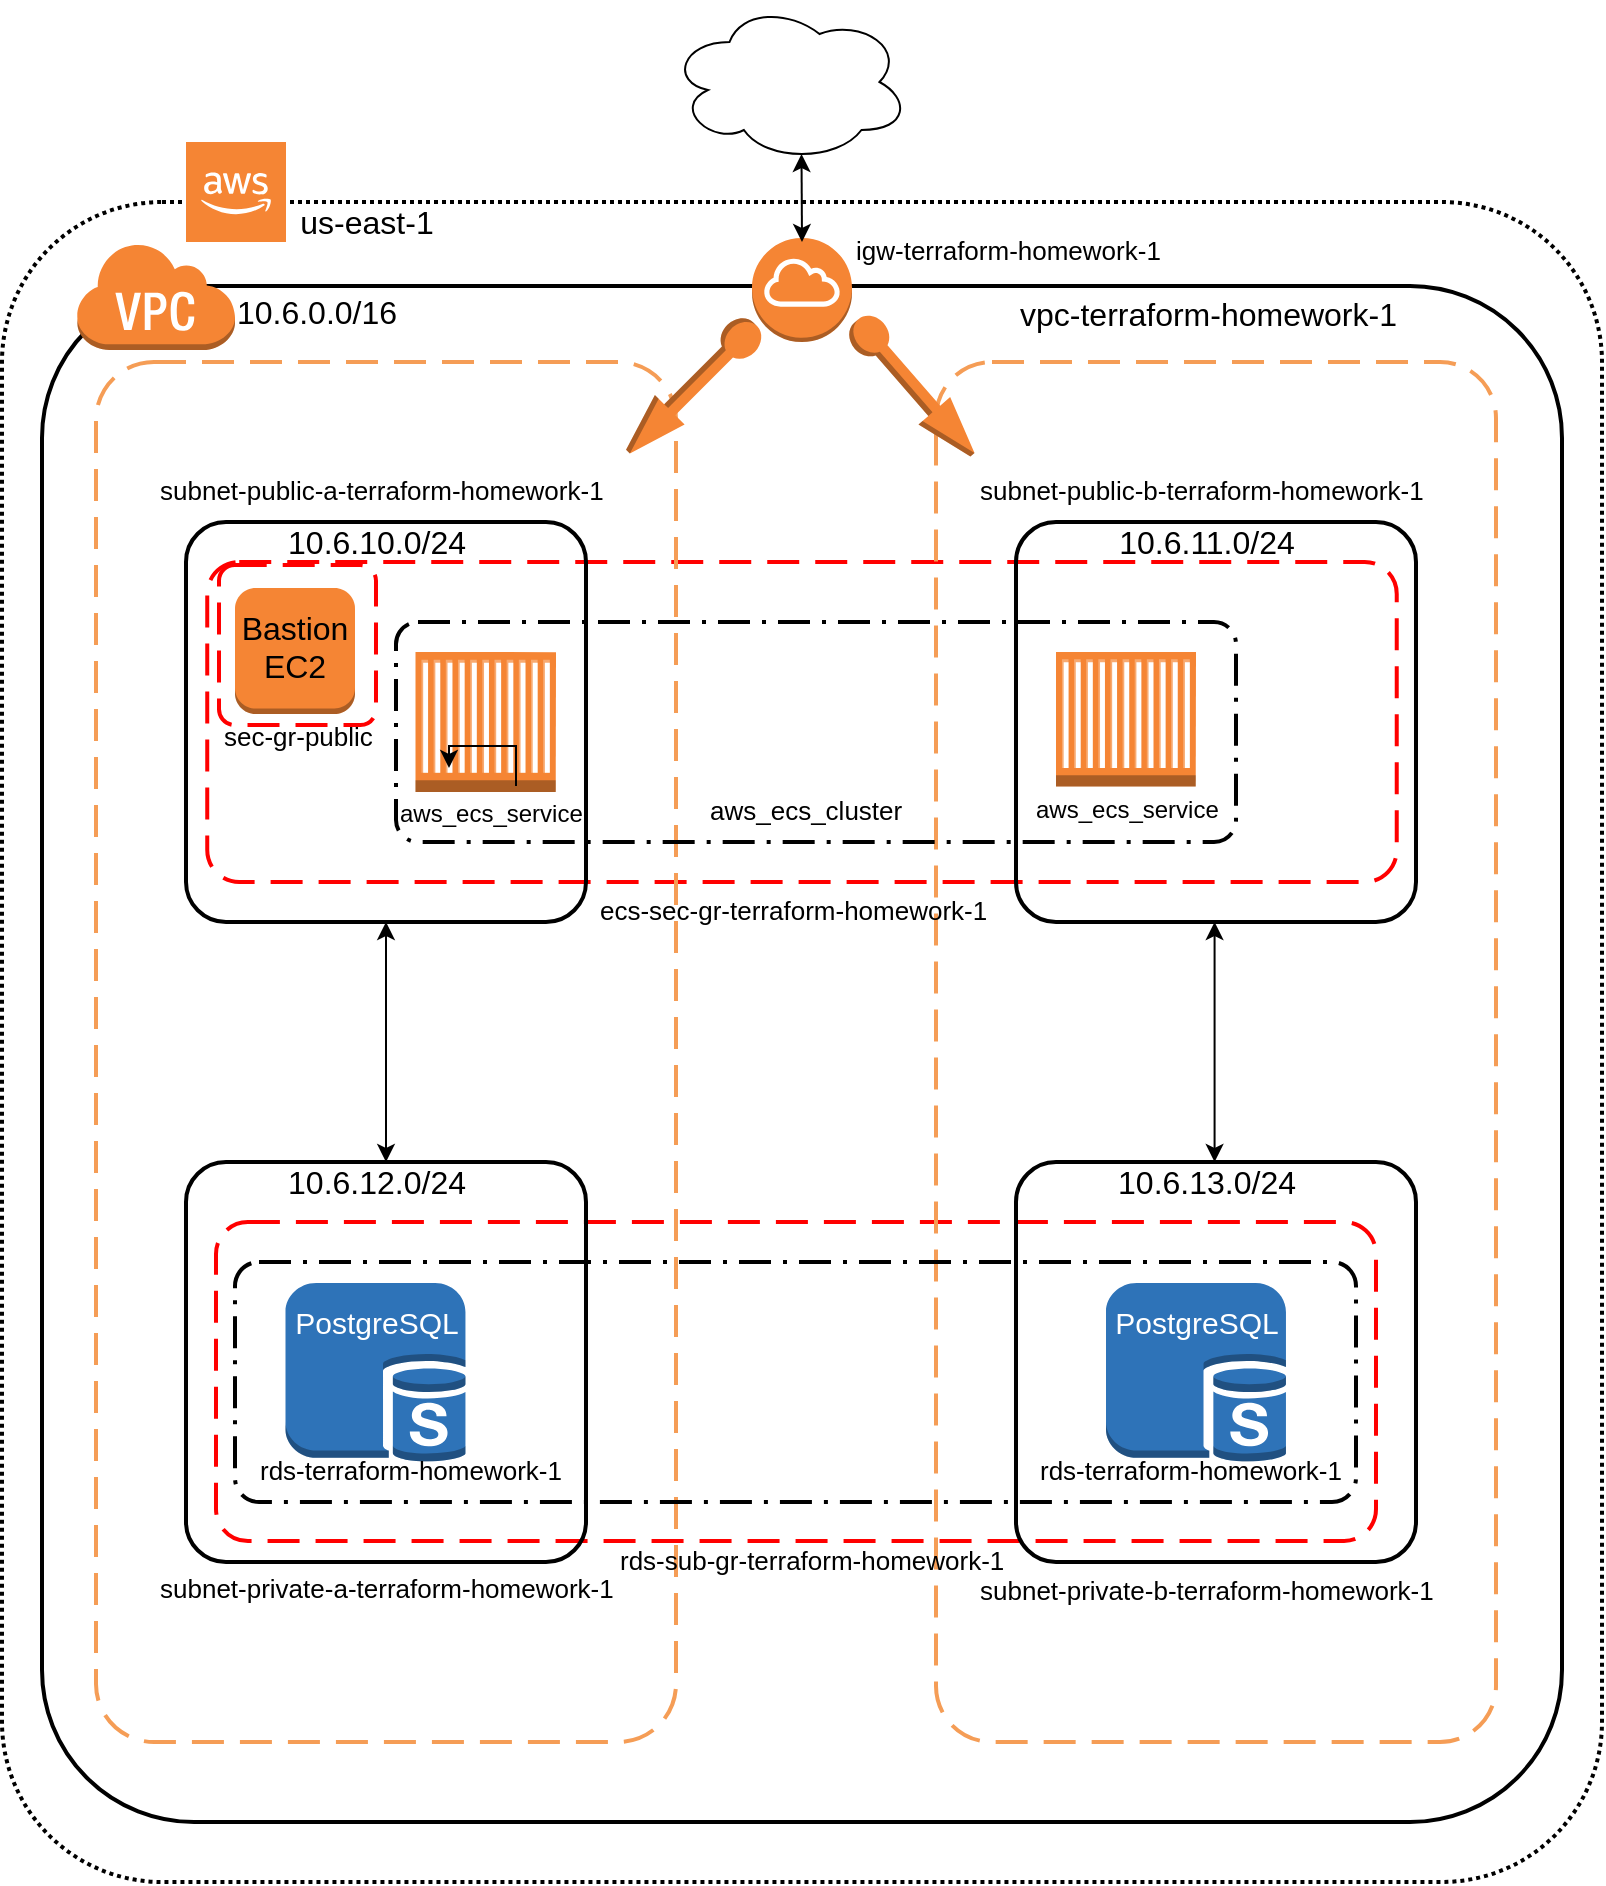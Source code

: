 <mxfile version="15.5.2" type="github">
  <diagram id="C6Y98c8YEAc-3bW6HiJc" name="Page-1">
    <mxGraphModel dx="1017" dy="1984" grid="1" gridSize="10" guides="1" tooltips="1" connect="1" arrows="1" fold="1" page="1" pageScale="1" pageWidth="827" pageHeight="1169" math="0" shadow="0">
      <root>
        <mxCell id="0" />
        <mxCell id="1" parent="0" />
        <mxCell id="kyXJp2_cIQoAJYYYC7C--54" value="" style="rounded=1;arcSize=10;dashed=1;strokeColor=#ff0000;fillColor=none;gradientColor=none;dashPattern=8 4;strokeWidth=2;fontSize=13;fontColor=#000000;" parent="1" vertex="1">
          <mxGeometry x="115.62" y="230" width="594.75" height="160" as="geometry" />
        </mxCell>
        <mxCell id="kyXJp2_cIQoAJYYYC7C--9" value="PostgreSQL" style="rounded=1;arcSize=10;dashed=0;fillColor=none;gradientColor=none;strokeWidth=2;fontColor=#FFFFFF;" parent="1" vertex="1">
          <mxGeometry x="33" y="92" width="760" height="768" as="geometry" />
        </mxCell>
        <mxCell id="kyXJp2_cIQoAJYYYC7C--21" value="" style="rounded=1;arcSize=10;dashed=1;fillColor=none;gradientColor=none;dashPattern=1 1;strokeWidth=2;" parent="1" vertex="1">
          <mxGeometry x="13" y="50" width="800" height="840" as="geometry" />
        </mxCell>
        <mxCell id="kyXJp2_cIQoAJYYYC7C--6" value="" style="rounded=1;arcSize=10;dashed=1;strokeColor=#F59D56;fillColor=none;gradientColor=none;dashPattern=8 4;strokeWidth=2;" parent="1" vertex="1">
          <mxGeometry x="60" y="130" width="290" height="690" as="geometry" />
        </mxCell>
        <mxCell id="kyXJp2_cIQoAJYYYC7C--14" value="" style="rounded=1;arcSize=10;dashed=0;fillColor=none;gradientColor=none;strokeWidth=2;" parent="1" vertex="1">
          <mxGeometry x="105" y="210" width="200" height="200" as="geometry" />
        </mxCell>
        <mxCell id="kyXJp2_cIQoAJYYYC7C--35" value="" style="outlineConnect=0;dashed=0;verticalLabelPosition=bottom;verticalAlign=top;align=center;html=1;shape=mxgraph.aws3.instance;fillColor=#F58534;gradientColor=none;fontSize=15;fontColor=#FFFFFF;" parent="1" vertex="1">
          <mxGeometry x="129.5" y="243" width="60" height="63" as="geometry" />
        </mxCell>
        <mxCell id="kyXJp2_cIQoAJYYYC7C--58" value="" style="rounded=1;arcSize=10;dashed=1;strokeColor=#ff0000;fillColor=none;gradientColor=none;dashPattern=8 4;strokeWidth=2;fontSize=13;fontColor=#000000;" parent="1" vertex="1">
          <mxGeometry x="121.5" y="231.5" width="78.5" height="80" as="geometry" />
        </mxCell>
        <mxCell id="kyXJp2_cIQoAJYYYC7C--38" value="&lt;div style=&quot;font-size: 16px&quot;&gt;Bastion&lt;/div&gt;&lt;div style=&quot;font-size: 16px&quot;&gt;EC2&lt;br&gt;&lt;/div&gt;&lt;div style=&quot;font-size: 16px&quot;&gt;&lt;br style=&quot;font-size: 16px&quot;&gt;&lt;/div&gt;" style="text;html=1;align=center;verticalAlign=middle;resizable=0;points=[];autosize=1;strokeColor=none;fillColor=none;fontSize=16;fontColor=#000000;" parent="1" vertex="1">
          <mxGeometry x="123.5" y="252" width="70" height="60" as="geometry" />
        </mxCell>
        <mxCell id="kyXJp2_cIQoAJYYYC7C--59" value="&lt;div&gt;&lt;span class=&quot;pl-s&quot;&gt;sec-gr-public&lt;/span&gt;&lt;/div&gt;" style="text;whiteSpace=wrap;html=1;fontSize=13;fontColor=#000000;" parent="1" vertex="1">
          <mxGeometry x="121.5" y="303" width="230" height="30" as="geometry" />
        </mxCell>
        <mxCell id="kyXJp2_cIQoAJYYYC7C--39" value="" style="rounded=1;arcSize=10;dashed=1;strokeColor=#ff0000;fillColor=none;gradientColor=none;dashPattern=8 4;strokeWidth=2;fontSize=16;fontColor=#000000;" parent="1" vertex="1">
          <mxGeometry x="120" y="560" width="580" height="159.5" as="geometry" />
        </mxCell>
        <mxCell id="kyXJp2_cIQoAJYYYC7C--33" value="" style="outlineConnect=0;dashed=0;verticalLabelPosition=bottom;verticalAlign=top;align=center;html=1;shape=mxgraph.aws3.sql_slave;fillColor=#2E73B8;gradientColor=none;" parent="1" vertex="1">
          <mxGeometry x="154.75" y="590.5" width="90" height="89.5" as="geometry" />
        </mxCell>
        <mxCell id="kyXJp2_cIQoAJYYYC7C--16" value="" style="rounded=1;arcSize=10;dashed=0;fillColor=none;gradientColor=none;strokeWidth=2;" parent="1" vertex="1">
          <mxGeometry x="520" y="530" width="200" height="200" as="geometry" />
        </mxCell>
        <mxCell id="kyXJp2_cIQoAJYYYC7C--7" value="" style="rounded=1;arcSize=10;dashed=1;strokeColor=#F59D56;fillColor=none;gradientColor=none;dashPattern=8 4;strokeWidth=2;" parent="1" vertex="1">
          <mxGeometry x="480" y="130" width="280" height="690" as="geometry" />
        </mxCell>
        <mxCell id="kyXJp2_cIQoAJYYYC7C--8" value="" style="outlineConnect=0;dashed=0;verticalLabelPosition=bottom;verticalAlign=top;align=center;html=1;shape=mxgraph.aws3.virtual_private_cloud;fillColor=#F58534;gradientColor=none;" parent="1" vertex="1">
          <mxGeometry x="50" y="70" width="79.5" height="54" as="geometry" />
        </mxCell>
        <mxCell id="kyXJp2_cIQoAJYYYC7C--17" value="" style="rounded=1;arcSize=10;dashed=0;fillColor=none;gradientColor=none;strokeWidth=2;" parent="1" vertex="1">
          <mxGeometry x="105" y="530" width="200" height="200" as="geometry" />
        </mxCell>
        <mxCell id="kyXJp2_cIQoAJYYYC7C--18" value="" style="rounded=1;arcSize=10;dashed=0;fillColor=none;gradientColor=none;strokeWidth=2;" parent="1" vertex="1">
          <mxGeometry x="520" y="210" width="200" height="200" as="geometry" />
        </mxCell>
        <mxCell id="kyXJp2_cIQoAJYYYC7C--20" value="" style="outlineConnect=0;dashed=0;verticalLabelPosition=bottom;verticalAlign=top;align=center;html=1;shape=mxgraph.aws3.sql_slave;fillColor=#2E73B8;gradientColor=none;" parent="1" vertex="1">
          <mxGeometry x="565" y="590.5" width="90" height="89.5" as="geometry" />
        </mxCell>
        <mxCell id="kyXJp2_cIQoAJYYYC7C--11" value="" style="outlineConnect=0;dashed=0;verticalLabelPosition=bottom;verticalAlign=top;align=center;html=1;shape=mxgraph.aws3.cloud_2;fillColor=#F58534;gradientColor=none;" parent="1" vertex="1">
          <mxGeometry x="105" y="20" width="50" height="50" as="geometry" />
        </mxCell>
        <mxCell id="kyXJp2_cIQoAJYYYC7C--22" value="us-east-1" style="text;html=1;align=center;verticalAlign=middle;resizable=0;points=[];autosize=1;strokeColor=none;fillColor=none;fontSize=16;" parent="1" vertex="1">
          <mxGeometry x="155" y="50" width="80" height="20" as="geometry" />
        </mxCell>
        <mxCell id="kyXJp2_cIQoAJYYYC7C--23" value="10.6.0.0/16" style="text;html=1;align=center;verticalAlign=middle;resizable=0;points=[];autosize=1;strokeColor=none;fillColor=none;fontSize=16;" parent="1" vertex="1">
          <mxGeometry x="119.75" y="95" width="100" height="20" as="geometry" />
        </mxCell>
        <mxCell id="kyXJp2_cIQoAJYYYC7C--28" value="" style="endArrow=classic;startArrow=classic;html=1;rounded=0;fontSize=16;exitX=0.5;exitY=0;exitDx=0;exitDy=0;entryX=0.5;entryY=1;entryDx=0;entryDy=0;" parent="1" source="kyXJp2_cIQoAJYYYC7C--17" target="kyXJp2_cIQoAJYYYC7C--14" edge="1">
          <mxGeometry width="50" height="50" relative="1" as="geometry">
            <mxPoint x="380" y="420" as="sourcePoint" />
            <mxPoint x="430" y="370" as="targetPoint" />
          </mxGeometry>
        </mxCell>
        <mxCell id="kyXJp2_cIQoAJYYYC7C--29" value="" style="endArrow=classic;startArrow=classic;html=1;rounded=0;fontSize=16;exitX=0.5;exitY=0;exitDx=0;exitDy=0;entryX=0.5;entryY=1;entryDx=0;entryDy=0;" parent="1" edge="1">
          <mxGeometry width="50" height="50" relative="1" as="geometry">
            <mxPoint x="619.29" y="530" as="sourcePoint" />
            <mxPoint x="619.29" y="410" as="targetPoint" />
          </mxGeometry>
        </mxCell>
        <mxCell id="kyXJp2_cIQoAJYYYC7C--31" value="PostgreSQL" style="text;html=1;align=center;verticalAlign=middle;resizable=0;points=[];autosize=1;strokeColor=none;fillColor=none;fontSize=15;fontColor=#FFFFFF;" parent="1" vertex="1">
          <mxGeometry x="560" y="600" width="100" height="20" as="geometry" />
        </mxCell>
        <mxCell id="kyXJp2_cIQoAJYYYC7C--32" value="PostgreSQL" style="text;html=1;align=center;verticalAlign=middle;resizable=0;points=[];autosize=1;strokeColor=none;fillColor=none;fontSize=15;fontColor=#FFFFFF;" parent="1" vertex="1">
          <mxGeometry x="149.75" y="600" width="100" height="20" as="geometry" />
        </mxCell>
        <mxCell id="kyXJp2_cIQoAJYYYC7C--34" value="" style="rounded=1;arcSize=10;dashed=1;fillColor=none;gradientColor=none;dashPattern=8 3 1 3;strokeWidth=2;fontSize=15;fontColor=#FFFFFF;" parent="1" vertex="1">
          <mxGeometry x="129.5" y="580" width="560.5" height="120" as="geometry" />
        </mxCell>
        <mxCell id="kyXJp2_cIQoAJYYYC7C--41" value="&lt;span class=&quot;pl-s&quot;&gt;vpc-terraform-homework-1&lt;/span&gt;" style="text;whiteSpace=wrap;html=1;fontSize=16;fontColor=#000000;" parent="1" vertex="1">
          <mxGeometry x="520" y="90" width="210" height="30" as="geometry" />
        </mxCell>
        <mxCell id="kyXJp2_cIQoAJYYYC7C--42" value="" style="outlineConnect=0;dashed=0;verticalLabelPosition=bottom;verticalAlign=top;align=center;html=1;shape=mxgraph.aws3.internet_gateway;fillColor=#F58534;gradientColor=none;fontSize=16;fontColor=#000000;" parent="1" vertex="1">
          <mxGeometry x="388" y="68" width="50" height="52" as="geometry" />
        </mxCell>
        <mxCell id="kyXJp2_cIQoAJYYYC7C--44" value="" style="ellipse;shape=cloud;whiteSpace=wrap;html=1;fontSize=16;fontColor=#000000;" parent="1" vertex="1">
          <mxGeometry x="346.75" y="-50" width="120" height="80" as="geometry" />
        </mxCell>
        <mxCell id="kyXJp2_cIQoAJYYYC7C--47" value="" style="endArrow=classic;startArrow=classic;html=1;rounded=0;fontSize=16;fontColor=#000000;entryX=0.55;entryY=0.95;entryDx=0;entryDy=0;entryPerimeter=0;" parent="1" target="kyXJp2_cIQoAJYYYC7C--44" edge="1">
          <mxGeometry width="50" height="50" relative="1" as="geometry">
            <mxPoint x="413" y="70" as="sourcePoint" />
            <mxPoint x="470" y="250" as="targetPoint" />
          </mxGeometry>
        </mxCell>
        <mxCell id="kyXJp2_cIQoAJYYYC7C--48" value="&lt;span class=&quot;pl-s&quot; style=&quot;font-size: 13px;&quot;&gt;igw-terraform-homework-1&lt;/span&gt;" style="text;whiteSpace=wrap;html=1;fontSize=13;fontColor=#000000;" parent="1" vertex="1">
          <mxGeometry x="438" y="60" width="210" height="30" as="geometry" />
        </mxCell>
        <mxCell id="kyXJp2_cIQoAJYYYC7C--49" value="&lt;span class=&quot;pl-s&quot;&gt;&lt;span class=&quot;pl-pds&quot;&gt;&lt;/span&gt;subnet-public-a-terraform-homework-1&lt;/span&gt;" style="text;whiteSpace=wrap;html=1;fontSize=13;fontColor=#000000;rotation=0;" parent="1" vertex="1">
          <mxGeometry x="90" y="180" width="250" height="30" as="geometry" />
        </mxCell>
        <mxCell id="kyXJp2_cIQoAJYYYC7C--50" value="&lt;span class=&quot;pl-s&quot;&gt;&lt;span class=&quot;pl-pds&quot;&gt;&lt;/span&gt;subnet-public-b-terraform-homework-1&lt;/span&gt;" style="text;whiteSpace=wrap;html=1;fontSize=13;fontColor=#000000;" parent="1" vertex="1">
          <mxGeometry x="500" y="180" width="250" height="30" as="geometry" />
        </mxCell>
        <mxCell id="kyXJp2_cIQoAJYYYC7C--51" value="&#xa;&lt;span class=&quot;pl-s&quot;&gt;&lt;span class=&quot;pl-pds&quot;&gt;&lt;/span&gt;subnet-private-a-terraform-homework-1&lt;/span&gt;&#xa;&#xa;" style="text;whiteSpace=wrap;html=1;fontSize=13;fontColor=#000000;" parent="1" vertex="1">
          <mxGeometry x="90" y="713" width="250" height="30" as="geometry" />
        </mxCell>
        <mxCell id="kyXJp2_cIQoAJYYYC7C--52" value="&lt;span class=&quot;pl-s&quot;&gt;&lt;span class=&quot;pl-pds&quot;&gt;&lt;/span&gt;subnet-private-b-terraform-homework-1&lt;/span&gt;" style="text;whiteSpace=wrap;html=1;fontSize=13;fontColor=#000000;" parent="1" vertex="1">
          <mxGeometry x="500" y="730" width="250" height="30" as="geometry" />
        </mxCell>
        <mxCell id="kyXJp2_cIQoAJYYYC7C--53" value="&lt;span class=&quot;pl-s&quot;&gt;&lt;span class=&quot;pl-pds&quot;&gt;&lt;/span&gt;ecs-sec-gr-terraform-homework-1&lt;/span&gt;" style="text;whiteSpace=wrap;html=1;fontSize=13;fontColor=#000000;" parent="1" vertex="1">
          <mxGeometry x="310" y="390" width="230" height="30" as="geometry" />
        </mxCell>
        <mxCell id="kyXJp2_cIQoAJYYYC7C--55" value="&lt;span class=&quot;pl-s&quot;&gt;&lt;span class=&quot;pl-pds&quot;&gt;&lt;/span&gt;rds-sub-gr-terraform-homework-1&lt;span class=&quot;pl-pds&quot;&gt;&lt;/span&gt;&lt;/span&gt;" style="text;whiteSpace=wrap;html=1;fontSize=13;fontColor=#000000;" parent="1" vertex="1">
          <mxGeometry x="320" y="714.5" width="220" height="30" as="geometry" />
        </mxCell>
        <mxCell id="kyXJp2_cIQoAJYYYC7C--56" value="&lt;span class=&quot;pl-s&quot;&gt;rds-terraform-homework-1&lt;/span&gt;" style="text;whiteSpace=wrap;html=1;fontSize=13;fontColor=#000000;" parent="1" vertex="1">
          <mxGeometry x="140" y="670" width="180" height="30" as="geometry" />
        </mxCell>
        <mxCell id="kyXJp2_cIQoAJYYYC7C--57" value="&lt;span class=&quot;pl-s&quot;&gt;rds-terraform-homework-1&lt;/span&gt;" style="text;whiteSpace=wrap;html=1;fontSize=13;fontColor=#000000;" parent="1" vertex="1">
          <mxGeometry x="530" y="670" width="180" height="30" as="geometry" />
        </mxCell>
        <mxCell id="kyXJp2_cIQoAJYYYC7C--60" value="" style="outlineConnect=0;dashed=0;verticalLabelPosition=bottom;verticalAlign=top;align=center;html=1;shape=mxgraph.aws3.ec2_compute_container;fillColor=#F58534;gradientColor=none;fontSize=13;fontColor=#000000;" parent="1" vertex="1">
          <mxGeometry x="540" y="275" width="70" height="67.25" as="geometry" />
        </mxCell>
        <mxCell id="kyXJp2_cIQoAJYYYC7C--61" value="" style="outlineConnect=0;dashed=0;verticalLabelPosition=bottom;verticalAlign=top;align=center;html=1;shape=mxgraph.aws3.ec2_compute_container;fillColor=#F58534;gradientColor=none;fontSize=13;fontColor=#000000;" parent="1" vertex="1">
          <mxGeometry x="219.75" y="275" width="70.25" height="70" as="geometry" />
        </mxCell>
        <mxCell id="kyXJp2_cIQoAJYYYC7C--62" value="" style="rounded=1;arcSize=10;dashed=1;fillColor=none;gradientColor=none;dashPattern=8 3 1 3;strokeWidth=2;fontSize=13;fontColor=#000000;" parent="1" vertex="1">
          <mxGeometry x="210" y="260" width="420" height="110" as="geometry" />
        </mxCell>
        <mxCell id="kyXJp2_cIQoAJYYYC7C--63" value="" style="outlineConnect=0;dashed=0;verticalLabelPosition=bottom;verticalAlign=top;align=center;html=1;shape=mxgraph.aws3.elastic_ip;fillColor=#F58534;gradientColor=none;fontSize=13;fontColor=#000000;rotation=-225;" parent="1" vertex="1">
          <mxGeometry x="312.79" y="132.46" width="90" height="21" as="geometry" />
        </mxCell>
        <mxCell id="kyXJp2_cIQoAJYYYC7C--64" value="" style="outlineConnect=0;dashed=0;verticalLabelPosition=bottom;verticalAlign=top;align=center;html=1;shape=mxgraph.aws3.elastic_ip;fillColor=#F58534;gradientColor=none;fontSize=13;fontColor=#000000;rotation=49;" parent="1" vertex="1">
          <mxGeometry x="424.94" y="132.45" width="88.5" height="21" as="geometry" />
        </mxCell>
        <mxCell id="dELmZKDiE_pVwT5EJmm5-1" value="10.6.11.0/24" style="text;html=1;align=center;verticalAlign=middle;resizable=0;points=[];autosize=1;strokeColor=none;fillColor=none;fontSize=16;" vertex="1" parent="1">
          <mxGeometry x="565" y="210" width="100" height="20" as="geometry" />
        </mxCell>
        <mxCell id="dELmZKDiE_pVwT5EJmm5-3" value="10.6.10.0/24" style="text;html=1;align=center;verticalAlign=middle;resizable=0;points=[];autosize=1;strokeColor=none;fillColor=none;fontSize=16;" vertex="1" parent="1">
          <mxGeometry x="149.75" y="210" width="100" height="20" as="geometry" />
        </mxCell>
        <mxCell id="dELmZKDiE_pVwT5EJmm5-4" value="10.6.12.0/24" style="text;html=1;align=center;verticalAlign=middle;resizable=0;points=[];autosize=1;strokeColor=none;fillColor=none;fontSize=16;" vertex="1" parent="1">
          <mxGeometry x="149.75" y="530" width="100" height="20" as="geometry" />
        </mxCell>
        <mxCell id="dELmZKDiE_pVwT5EJmm5-5" value="&lt;span class=&quot;pl-s&quot;&gt;aws_ecs_cluster&lt;/span&gt;" style="text;whiteSpace=wrap;html=1;fontSize=13;fontColor=#000000;" vertex="1" parent="1">
          <mxGeometry x="365" y="340" width="120" height="30" as="geometry" />
        </mxCell>
        <mxCell id="dELmZKDiE_pVwT5EJmm5-9" value="" style="edgeStyle=orthogonalEdgeStyle;rounded=0;orthogonalLoop=1;jettySize=auto;html=1;fontSize=12;fontColor=#000000;" edge="1" parent="1" source="dELmZKDiE_pVwT5EJmm5-7" target="kyXJp2_cIQoAJYYYC7C--59">
          <mxGeometry relative="1" as="geometry" />
        </mxCell>
        <mxCell id="dELmZKDiE_pVwT5EJmm5-7" value="&lt;span class=&quot;pl-s&quot; style=&quot;font-size: 12px;&quot;&gt;aws_ecs_service&lt;/span&gt;" style="text;whiteSpace=wrap;html=1;fontSize=12;fontColor=#000000;" vertex="1" parent="1">
          <mxGeometry x="210" y="342" width="120" height="30" as="geometry" />
        </mxCell>
        <mxCell id="dELmZKDiE_pVwT5EJmm5-8" value="&lt;span class=&quot;pl-s&quot;&gt;aws_ecs_service&lt;/span&gt;" style="text;whiteSpace=wrap;html=1;fontSize=12;fontColor=#000000;" vertex="1" parent="1">
          <mxGeometry x="528" y="340" width="120" height="30" as="geometry" />
        </mxCell>
        <mxCell id="dELmZKDiE_pVwT5EJmm5-10" value="10.6.13.0/24" style="text;html=1;align=center;verticalAlign=middle;resizable=0;points=[];autosize=1;strokeColor=none;fillColor=none;fontSize=16;" vertex="1" parent="1">
          <mxGeometry x="565" y="530" width="100" height="20" as="geometry" />
        </mxCell>
      </root>
    </mxGraphModel>
  </diagram>
</mxfile>
